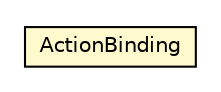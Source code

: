 #!/usr/local/bin/dot
#
# Class diagram 
# Generated by UMLGraph version R5_6-24-gf6e263 (http://www.umlgraph.org/)
#

digraph G {
	edge [fontname="Helvetica",fontsize=10,labelfontname="Helvetica",labelfontsize=10];
	node [fontname="Helvetica",fontsize=10,shape=plaintext];
	nodesep=0.25;
	ranksep=0.5;
	rankdir=LR;
	// com.gwtplatform.dispatch.rebind.type.ActionBinding
	c71043 [label=<<table title="com.gwtplatform.dispatch.rebind.type.ActionBinding" border="0" cellborder="1" cellspacing="0" cellpadding="2" port="p" bgcolor="lemonChiffon" href="./ActionBinding.html">
		<tr><td><table border="0" cellspacing="0" cellpadding="1">
<tr><td align="center" balign="center"> ActionBinding </td></tr>
		</table></td></tr>
		</table>>, URL="./ActionBinding.html", fontname="Helvetica", fontcolor="black", fontsize=10.0];
}

